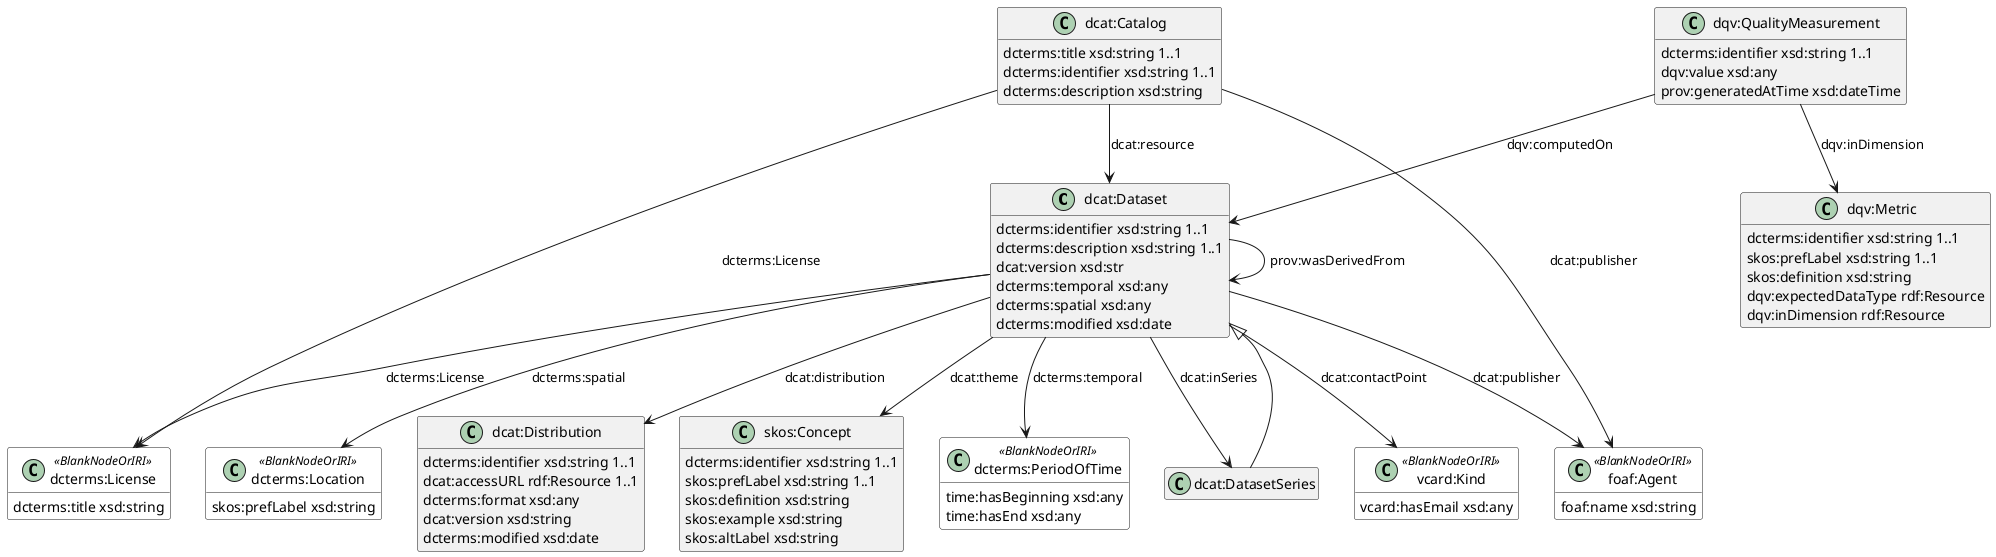 @startuml
hide empty members
skinparam class {
    BackgroundColor<<BlankNodeOrIRI>> white
}

class "dcat:Dataset" as dataset {
    dcterms:identifier xsd:string 1..1
    dcterms:description xsd:string 1..1
    dcat:version xsd:str
    dcterms:temporal xsd:any
    dcterms:spatial xsd:any
    dcterms:modified xsd:date
}

class "dcat:DatasetSeries" as series

class "dcat:Catalog" as catalog{
    dcterms:title xsd:string 1..1
    dcterms:identifier xsd:string 1..1
    dcterms:description xsd:string
}

class "foaf:Agent" as agent <<BlankNodeOrIRI>>{
    foaf:name xsd:string

}

class "dcterms:License" as license <<BlankNodeOrIRI>>{
    dcterms:title xsd:string
}

class "vcard:Kind" as kind <<BlankNodeOrIRI>>{
    vcard:hasEmail xsd:any
}

class "dcterms:Location" as location <<BlankNodeOrIRI>>{
    skos:prefLabel xsd:string
}

class "dcat:Distribution" as distribution {
    dcterms:identifier xsd:string 1..1
    dcat:accessURL rdf:Resource 1..1
    dcterms:format xsd:any
    dcat:version xsd:string
    dcterms:modified xsd:date

}

class "skos:Concept" as concept {
    dcterms:identifier xsd:string 1..1
    skos:prefLabel xsd:string 1..1
    skos:definition xsd:string
    skos:example xsd:string
    skos:altLabel xsd:string

}

class "dqv:Metric" as metric {
    dcterms:identifier xsd:string 1..1
    skos:prefLabel xsd:string 1..1
    skos:definition xsd:string
    dqv:expectedDataType rdf:Resource
    dqv:inDimension rdf:Resource
}

class "dcterms:PeriodOfTime" as periodoftime <<BlankNodeOrIRI>>{
    time:hasBeginning xsd:any
    time:hasEnd xsd:any
}

class "dqv:QualityMeasurement" as qualitymeasurement {
    dcterms:identifier xsd:string 1..1
    dqv:value xsd:any
    prov:generatedAtTime xsd:dateTime

}

dataset --> distribution : "dcat:distribution"
dataset --> dataset : "prov:wasDerivedFrom"
dataset --> concept : "dcat:theme"
dataset --> agent :"dcat:publisher"
dataset --> kind : "dcat:contactPoint"
dataset --> license :"dcterms:License"
dataset -->periodoftime : "dcterms:temporal"
dataset --> location : "dcterms:spatial"

dataset <|-- series

dataset --> series : "dcat:inSeries"

qualitymeasurement --> dataset : "dqv:computedOn"
qualitymeasurement --> metric : "dqv:inDimension"

catalog --> license :"dcterms:License"
catalog --> agent :"dcat:publisher"
catalog --> dataset : "dcat:resource"


@enduml